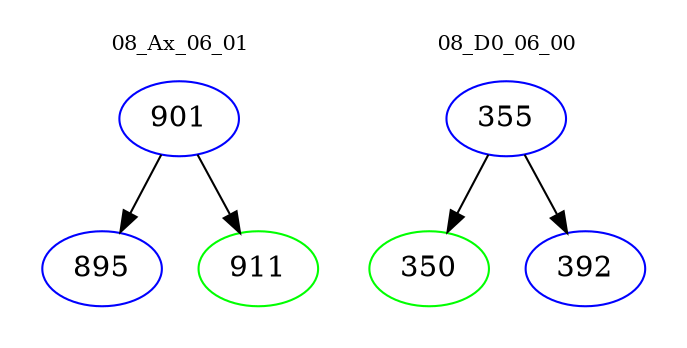 digraph{
subgraph cluster_0 {
color = white
label = "08_Ax_06_01";
fontsize=10;
T0_901 [label="901", color="blue"]
T0_901 -> T0_895 [color="black"]
T0_895 [label="895", color="blue"]
T0_901 -> T0_911 [color="black"]
T0_911 [label="911", color="green"]
}
subgraph cluster_1 {
color = white
label = "08_D0_06_00";
fontsize=10;
T1_355 [label="355", color="blue"]
T1_355 -> T1_350 [color="black"]
T1_350 [label="350", color="green"]
T1_355 -> T1_392 [color="black"]
T1_392 [label="392", color="blue"]
}
}

